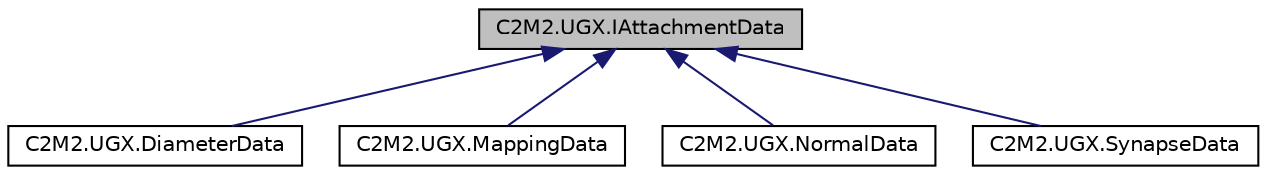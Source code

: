 digraph "C2M2.UGX.IAttachmentData"
{
 // LATEX_PDF_SIZE
  edge [fontname="Helvetica",fontsize="10",labelfontname="Helvetica",labelfontsize="10"];
  node [fontname="Helvetica",fontsize="10",shape=record];
  Node1 [label="C2M2.UGX.IAttachmentData",height=0.2,width=0.4,color="black", fillcolor="grey75", style="filled", fontcolor="black",tooltip="Marker interface for attachment data"];
  Node1 -> Node2 [dir="back",color="midnightblue",fontsize="10",style="solid",fontname="Helvetica"];
  Node2 [label="C2M2.UGX.DiameterData",height=0.2,width=0.4,color="black", fillcolor="white", style="filled",URL="$d2/dda/struct_c2_m2_1_1_u_g_x_1_1_diameter_data.html",tooltip="Data for diameter attachment"];
  Node1 -> Node3 [dir="back",color="midnightblue",fontsize="10",style="solid",fontname="Helvetica"];
  Node3 [label="C2M2.UGX.MappingData",height=0.2,width=0.4,color="black", fillcolor="white", style="filled",URL="$d7/d88/struct_c2_m2_1_1_u_g_x_1_1_mapping_data.html",tooltip="Data for mapping attachment"];
  Node1 -> Node4 [dir="back",color="midnightblue",fontsize="10",style="solid",fontname="Helvetica"];
  Node4 [label="C2M2.UGX.NormalData",height=0.2,width=0.4,color="black", fillcolor="white", style="filled",URL="$d4/dfd/struct_c2_m2_1_1_u_g_x_1_1_normal_data.html",tooltip="Data for normals of grid"];
  Node1 -> Node5 [dir="back",color="midnightblue",fontsize="10",style="solid",fontname="Helvetica"];
  Node5 [label="C2M2.UGX.SynapseData",height=0.2,width=0.4,color="black", fillcolor="white", style="filled",URL="$d9/d89/struct_c2_m2_1_1_u_g_x_1_1_synapse_data.html",tooltip="Data for synapse attachment"];
}
